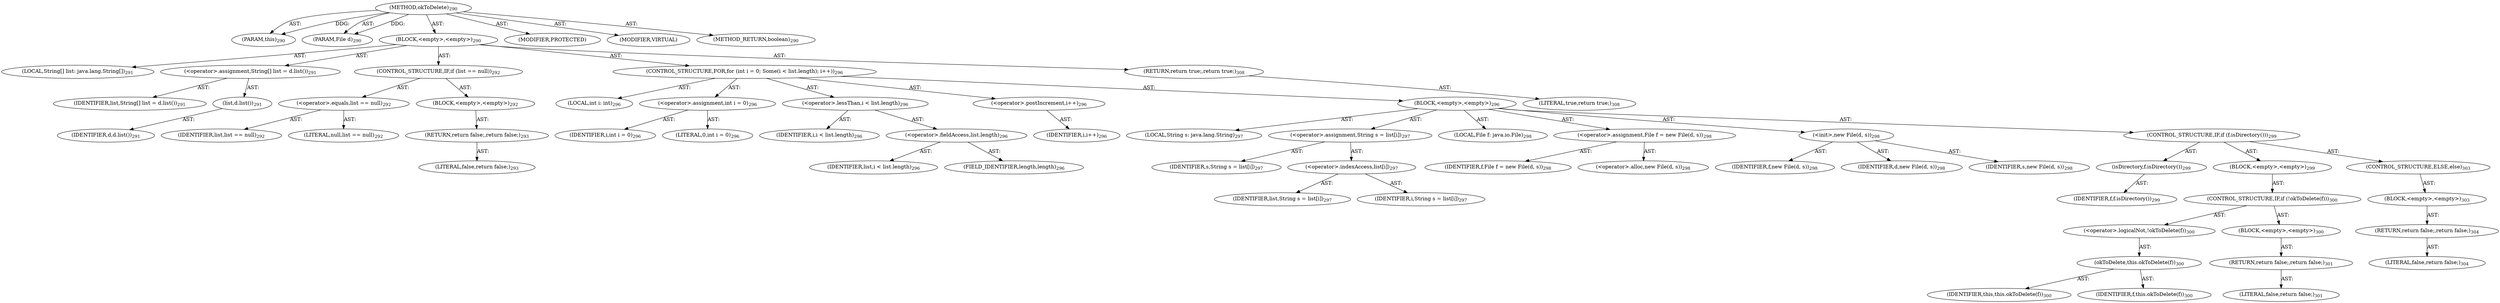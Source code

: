 digraph "okToDelete" {  
"111669149700" [label = <(METHOD,okToDelete)<SUB>290</SUB>> ]
"115964116995" [label = <(PARAM,this)<SUB>290</SUB>> ]
"115964117007" [label = <(PARAM,File d)<SUB>290</SUB>> ]
"25769803812" [label = <(BLOCK,&lt;empty&gt;,&lt;empty&gt;)<SUB>290</SUB>> ]
"94489280541" [label = <(LOCAL,String[] list: java.lang.String[])<SUB>291</SUB>> ]
"30064771269" [label = <(&lt;operator&gt;.assignment,String[] list = d.list())<SUB>291</SUB>> ]
"68719476932" [label = <(IDENTIFIER,list,String[] list = d.list())<SUB>291</SUB>> ]
"30064771270" [label = <(list,d.list())<SUB>291</SUB>> ]
"68719476933" [label = <(IDENTIFIER,d,d.list())<SUB>291</SUB>> ]
"47244640286" [label = <(CONTROL_STRUCTURE,IF,if (list == null))<SUB>292</SUB>> ]
"30064771271" [label = <(&lt;operator&gt;.equals,list == null)<SUB>292</SUB>> ]
"68719476934" [label = <(IDENTIFIER,list,list == null)<SUB>292</SUB>> ]
"90194313262" [label = <(LITERAL,null,list == null)<SUB>292</SUB>> ]
"25769803813" [label = <(BLOCK,&lt;empty&gt;,&lt;empty&gt;)<SUB>292</SUB>> ]
"146028888064" [label = <(RETURN,return false;,return false;)<SUB>293</SUB>> ]
"90194313263" [label = <(LITERAL,false,return false;)<SUB>293</SUB>> ]
"47244640287" [label = <(CONTROL_STRUCTURE,FOR,for (int i = 0; Some(i &lt; list.length); i++))<SUB>296</SUB>> ]
"94489280542" [label = <(LOCAL,int i: int)<SUB>296</SUB>> ]
"30064771272" [label = <(&lt;operator&gt;.assignment,int i = 0)<SUB>296</SUB>> ]
"68719476935" [label = <(IDENTIFIER,i,int i = 0)<SUB>296</SUB>> ]
"90194313264" [label = <(LITERAL,0,int i = 0)<SUB>296</SUB>> ]
"30064771273" [label = <(&lt;operator&gt;.lessThan,i &lt; list.length)<SUB>296</SUB>> ]
"68719476936" [label = <(IDENTIFIER,i,i &lt; list.length)<SUB>296</SUB>> ]
"30064771274" [label = <(&lt;operator&gt;.fieldAccess,list.length)<SUB>296</SUB>> ]
"68719476937" [label = <(IDENTIFIER,list,i &lt; list.length)<SUB>296</SUB>> ]
"55834574852" [label = <(FIELD_IDENTIFIER,length,length)<SUB>296</SUB>> ]
"30064771275" [label = <(&lt;operator&gt;.postIncrement,i++)<SUB>296</SUB>> ]
"68719476938" [label = <(IDENTIFIER,i,i++)<SUB>296</SUB>> ]
"25769803814" [label = <(BLOCK,&lt;empty&gt;,&lt;empty&gt;)<SUB>296</SUB>> ]
"94489280543" [label = <(LOCAL,String s: java.lang.String)<SUB>297</SUB>> ]
"30064771276" [label = <(&lt;operator&gt;.assignment,String s = list[i])<SUB>297</SUB>> ]
"68719476939" [label = <(IDENTIFIER,s,String s = list[i])<SUB>297</SUB>> ]
"30064771277" [label = <(&lt;operator&gt;.indexAccess,list[i])<SUB>297</SUB>> ]
"68719476940" [label = <(IDENTIFIER,list,String s = list[i])<SUB>297</SUB>> ]
"68719476941" [label = <(IDENTIFIER,i,String s = list[i])<SUB>297</SUB>> ]
"94489280544" [label = <(LOCAL,File f: java.io.File)<SUB>298</SUB>> ]
"30064771278" [label = <(&lt;operator&gt;.assignment,File f = new File(d, s))<SUB>298</SUB>> ]
"68719476942" [label = <(IDENTIFIER,f,File f = new File(d, s))<SUB>298</SUB>> ]
"30064771279" [label = <(&lt;operator&gt;.alloc,new File(d, s))<SUB>298</SUB>> ]
"30064771280" [label = <(&lt;init&gt;,new File(d, s))<SUB>298</SUB>> ]
"68719476943" [label = <(IDENTIFIER,f,new File(d, s))<SUB>298</SUB>> ]
"68719476944" [label = <(IDENTIFIER,d,new File(d, s))<SUB>298</SUB>> ]
"68719476945" [label = <(IDENTIFIER,s,new File(d, s))<SUB>298</SUB>> ]
"47244640288" [label = <(CONTROL_STRUCTURE,IF,if (f.isDirectory()))<SUB>299</SUB>> ]
"30064771281" [label = <(isDirectory,f.isDirectory())<SUB>299</SUB>> ]
"68719476946" [label = <(IDENTIFIER,f,f.isDirectory())<SUB>299</SUB>> ]
"25769803815" [label = <(BLOCK,&lt;empty&gt;,&lt;empty&gt;)<SUB>299</SUB>> ]
"47244640289" [label = <(CONTROL_STRUCTURE,IF,if (!okToDelete(f)))<SUB>300</SUB>> ]
"30064771282" [label = <(&lt;operator&gt;.logicalNot,!okToDelete(f))<SUB>300</SUB>> ]
"30064771283" [label = <(okToDelete,this.okToDelete(f))<SUB>300</SUB>> ]
"68719476762" [label = <(IDENTIFIER,this,this.okToDelete(f))<SUB>300</SUB>> ]
"68719476947" [label = <(IDENTIFIER,f,this.okToDelete(f))<SUB>300</SUB>> ]
"25769803816" [label = <(BLOCK,&lt;empty&gt;,&lt;empty&gt;)<SUB>300</SUB>> ]
"146028888065" [label = <(RETURN,return false;,return false;)<SUB>301</SUB>> ]
"90194313265" [label = <(LITERAL,false,return false;)<SUB>301</SUB>> ]
"47244640290" [label = <(CONTROL_STRUCTURE,ELSE,else)<SUB>303</SUB>> ]
"25769803817" [label = <(BLOCK,&lt;empty&gt;,&lt;empty&gt;)<SUB>303</SUB>> ]
"146028888066" [label = <(RETURN,return false;,return false;)<SUB>304</SUB>> ]
"90194313266" [label = <(LITERAL,false,return false;)<SUB>304</SUB>> ]
"146028888067" [label = <(RETURN,return true;,return true;)<SUB>308</SUB>> ]
"90194313267" [label = <(LITERAL,true,return true;)<SUB>308</SUB>> ]
"133143986184" [label = <(MODIFIER,PROTECTED)> ]
"133143986185" [label = <(MODIFIER,VIRTUAL)> ]
"128849018884" [label = <(METHOD_RETURN,boolean)<SUB>290</SUB>> ]
  "111669149700" -> "115964116995"  [ label = "AST: "] 
  "111669149700" -> "115964117007"  [ label = "AST: "] 
  "111669149700" -> "25769803812"  [ label = "AST: "] 
  "111669149700" -> "133143986184"  [ label = "AST: "] 
  "111669149700" -> "133143986185"  [ label = "AST: "] 
  "111669149700" -> "128849018884"  [ label = "AST: "] 
  "25769803812" -> "94489280541"  [ label = "AST: "] 
  "25769803812" -> "30064771269"  [ label = "AST: "] 
  "25769803812" -> "47244640286"  [ label = "AST: "] 
  "25769803812" -> "47244640287"  [ label = "AST: "] 
  "25769803812" -> "146028888067"  [ label = "AST: "] 
  "30064771269" -> "68719476932"  [ label = "AST: "] 
  "30064771269" -> "30064771270"  [ label = "AST: "] 
  "30064771270" -> "68719476933"  [ label = "AST: "] 
  "47244640286" -> "30064771271"  [ label = "AST: "] 
  "47244640286" -> "25769803813"  [ label = "AST: "] 
  "30064771271" -> "68719476934"  [ label = "AST: "] 
  "30064771271" -> "90194313262"  [ label = "AST: "] 
  "25769803813" -> "146028888064"  [ label = "AST: "] 
  "146028888064" -> "90194313263"  [ label = "AST: "] 
  "47244640287" -> "94489280542"  [ label = "AST: "] 
  "47244640287" -> "30064771272"  [ label = "AST: "] 
  "47244640287" -> "30064771273"  [ label = "AST: "] 
  "47244640287" -> "30064771275"  [ label = "AST: "] 
  "47244640287" -> "25769803814"  [ label = "AST: "] 
  "30064771272" -> "68719476935"  [ label = "AST: "] 
  "30064771272" -> "90194313264"  [ label = "AST: "] 
  "30064771273" -> "68719476936"  [ label = "AST: "] 
  "30064771273" -> "30064771274"  [ label = "AST: "] 
  "30064771274" -> "68719476937"  [ label = "AST: "] 
  "30064771274" -> "55834574852"  [ label = "AST: "] 
  "30064771275" -> "68719476938"  [ label = "AST: "] 
  "25769803814" -> "94489280543"  [ label = "AST: "] 
  "25769803814" -> "30064771276"  [ label = "AST: "] 
  "25769803814" -> "94489280544"  [ label = "AST: "] 
  "25769803814" -> "30064771278"  [ label = "AST: "] 
  "25769803814" -> "30064771280"  [ label = "AST: "] 
  "25769803814" -> "47244640288"  [ label = "AST: "] 
  "30064771276" -> "68719476939"  [ label = "AST: "] 
  "30064771276" -> "30064771277"  [ label = "AST: "] 
  "30064771277" -> "68719476940"  [ label = "AST: "] 
  "30064771277" -> "68719476941"  [ label = "AST: "] 
  "30064771278" -> "68719476942"  [ label = "AST: "] 
  "30064771278" -> "30064771279"  [ label = "AST: "] 
  "30064771280" -> "68719476943"  [ label = "AST: "] 
  "30064771280" -> "68719476944"  [ label = "AST: "] 
  "30064771280" -> "68719476945"  [ label = "AST: "] 
  "47244640288" -> "30064771281"  [ label = "AST: "] 
  "47244640288" -> "25769803815"  [ label = "AST: "] 
  "47244640288" -> "47244640290"  [ label = "AST: "] 
  "30064771281" -> "68719476946"  [ label = "AST: "] 
  "25769803815" -> "47244640289"  [ label = "AST: "] 
  "47244640289" -> "30064771282"  [ label = "AST: "] 
  "47244640289" -> "25769803816"  [ label = "AST: "] 
  "30064771282" -> "30064771283"  [ label = "AST: "] 
  "30064771283" -> "68719476762"  [ label = "AST: "] 
  "30064771283" -> "68719476947"  [ label = "AST: "] 
  "25769803816" -> "146028888065"  [ label = "AST: "] 
  "146028888065" -> "90194313265"  [ label = "AST: "] 
  "47244640290" -> "25769803817"  [ label = "AST: "] 
  "25769803817" -> "146028888066"  [ label = "AST: "] 
  "146028888066" -> "90194313266"  [ label = "AST: "] 
  "146028888067" -> "90194313267"  [ label = "AST: "] 
  "111669149700" -> "115964116995"  [ label = "DDG: "] 
  "111669149700" -> "115964117007"  [ label = "DDG: "] 
}
